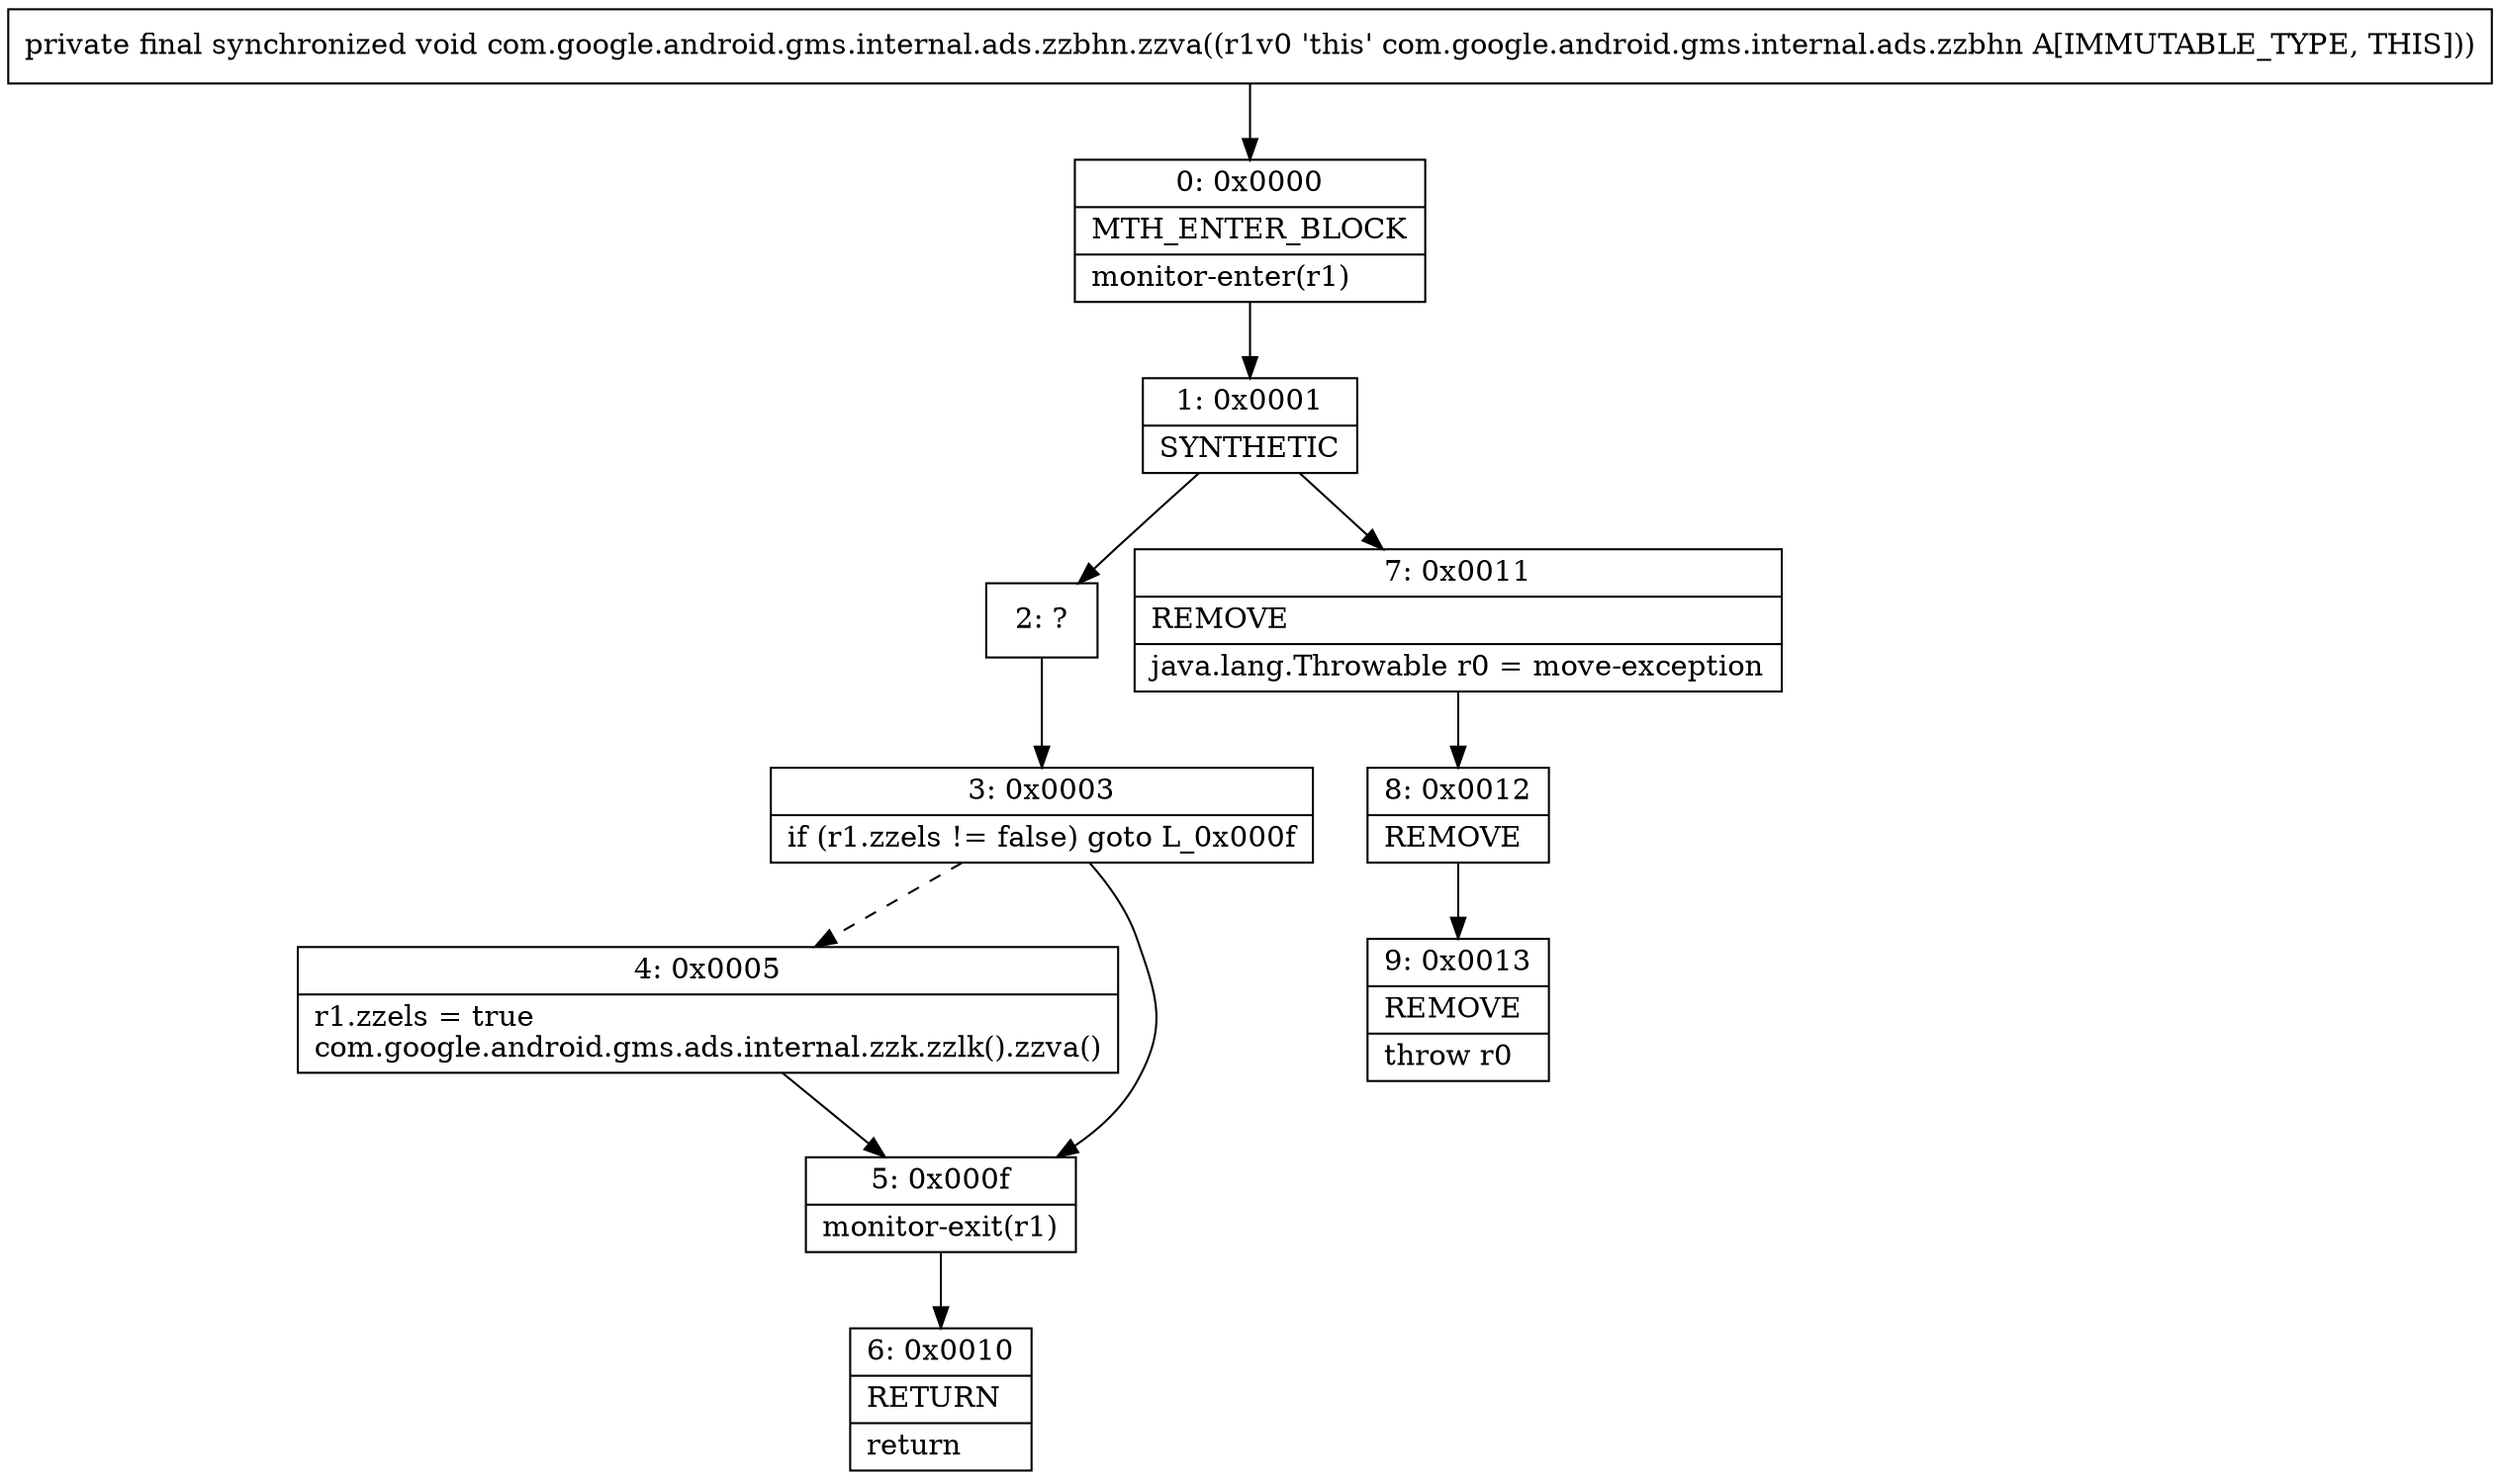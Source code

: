 digraph "CFG forcom.google.android.gms.internal.ads.zzbhn.zzva()V" {
Node_0 [shape=record,label="{0\:\ 0x0000|MTH_ENTER_BLOCK\l|monitor\-enter(r1)\l}"];
Node_1 [shape=record,label="{1\:\ 0x0001|SYNTHETIC\l}"];
Node_2 [shape=record,label="{2\:\ ?}"];
Node_3 [shape=record,label="{3\:\ 0x0003|if (r1.zzels != false) goto L_0x000f\l}"];
Node_4 [shape=record,label="{4\:\ 0x0005|r1.zzels = true\lcom.google.android.gms.ads.internal.zzk.zzlk().zzva()\l}"];
Node_5 [shape=record,label="{5\:\ 0x000f|monitor\-exit(r1)\l}"];
Node_6 [shape=record,label="{6\:\ 0x0010|RETURN\l|return\l}"];
Node_7 [shape=record,label="{7\:\ 0x0011|REMOVE\l|java.lang.Throwable r0 = move\-exception\l}"];
Node_8 [shape=record,label="{8\:\ 0x0012|REMOVE\l}"];
Node_9 [shape=record,label="{9\:\ 0x0013|REMOVE\l|throw r0\l}"];
MethodNode[shape=record,label="{private final synchronized void com.google.android.gms.internal.ads.zzbhn.zzva((r1v0 'this' com.google.android.gms.internal.ads.zzbhn A[IMMUTABLE_TYPE, THIS])) }"];
MethodNode -> Node_0;
Node_0 -> Node_1;
Node_1 -> Node_2;
Node_1 -> Node_7;
Node_2 -> Node_3;
Node_3 -> Node_4[style=dashed];
Node_3 -> Node_5;
Node_4 -> Node_5;
Node_5 -> Node_6;
Node_7 -> Node_8;
Node_8 -> Node_9;
}

